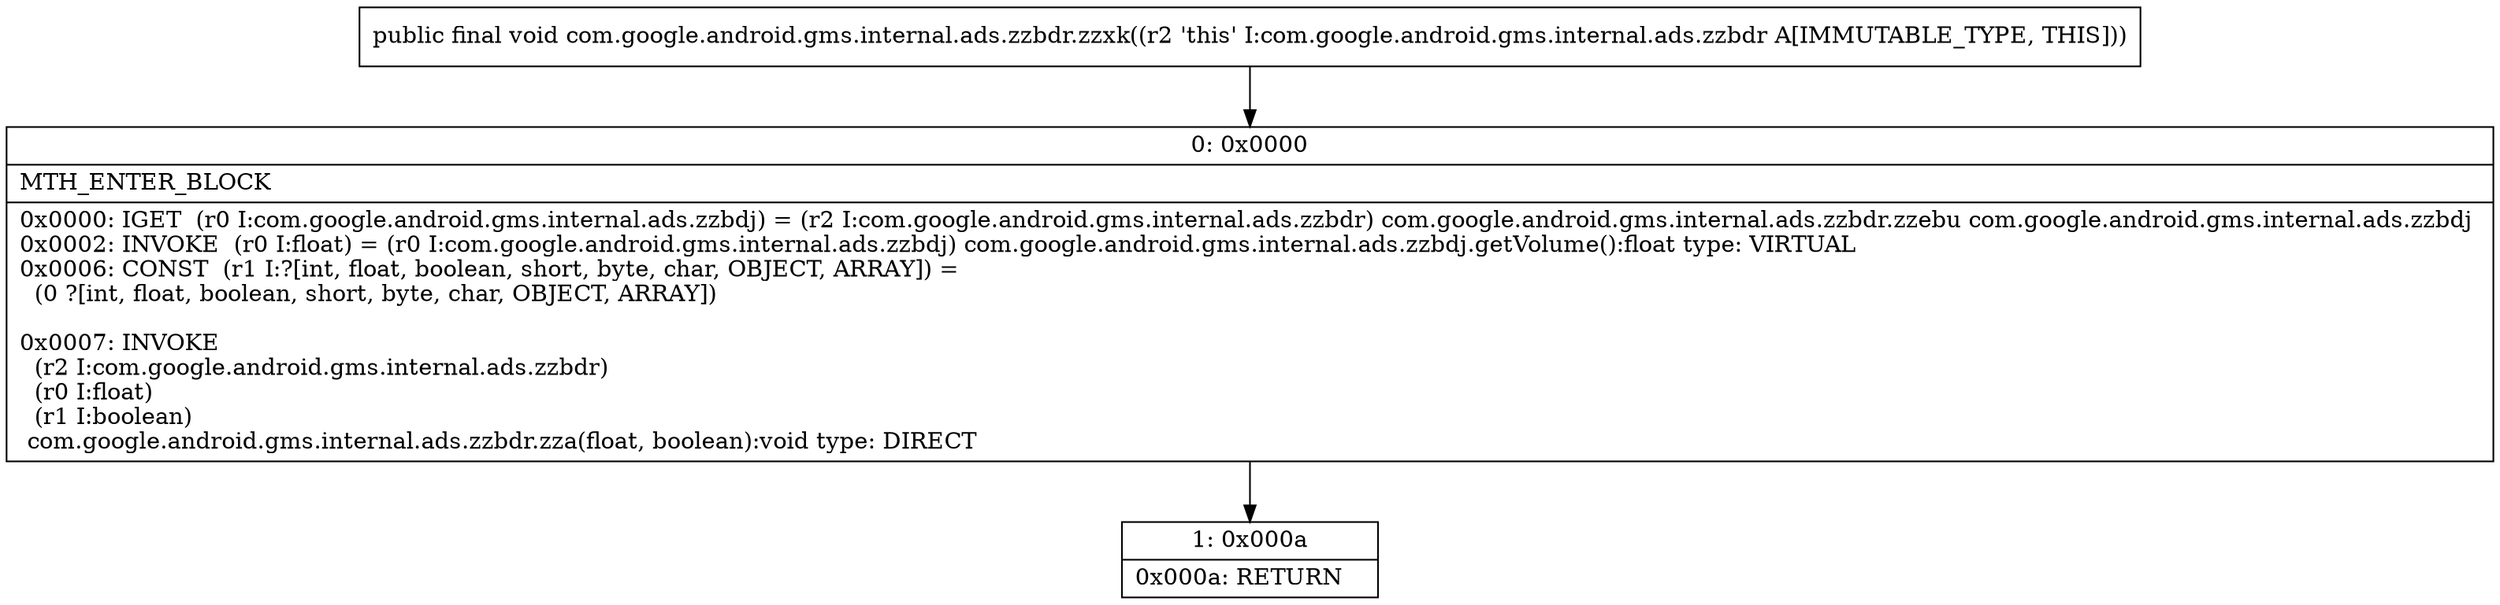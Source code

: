digraph "CFG forcom.google.android.gms.internal.ads.zzbdr.zzxk()V" {
Node_0 [shape=record,label="{0\:\ 0x0000|MTH_ENTER_BLOCK\l|0x0000: IGET  (r0 I:com.google.android.gms.internal.ads.zzbdj) = (r2 I:com.google.android.gms.internal.ads.zzbdr) com.google.android.gms.internal.ads.zzbdr.zzebu com.google.android.gms.internal.ads.zzbdj \l0x0002: INVOKE  (r0 I:float) = (r0 I:com.google.android.gms.internal.ads.zzbdj) com.google.android.gms.internal.ads.zzbdj.getVolume():float type: VIRTUAL \l0x0006: CONST  (r1 I:?[int, float, boolean, short, byte, char, OBJECT, ARRAY]) = \l  (0 ?[int, float, boolean, short, byte, char, OBJECT, ARRAY])\l \l0x0007: INVOKE  \l  (r2 I:com.google.android.gms.internal.ads.zzbdr)\l  (r0 I:float)\l  (r1 I:boolean)\l com.google.android.gms.internal.ads.zzbdr.zza(float, boolean):void type: DIRECT \l}"];
Node_1 [shape=record,label="{1\:\ 0x000a|0x000a: RETURN   \l}"];
MethodNode[shape=record,label="{public final void com.google.android.gms.internal.ads.zzbdr.zzxk((r2 'this' I:com.google.android.gms.internal.ads.zzbdr A[IMMUTABLE_TYPE, THIS])) }"];
MethodNode -> Node_0;
Node_0 -> Node_1;
}

